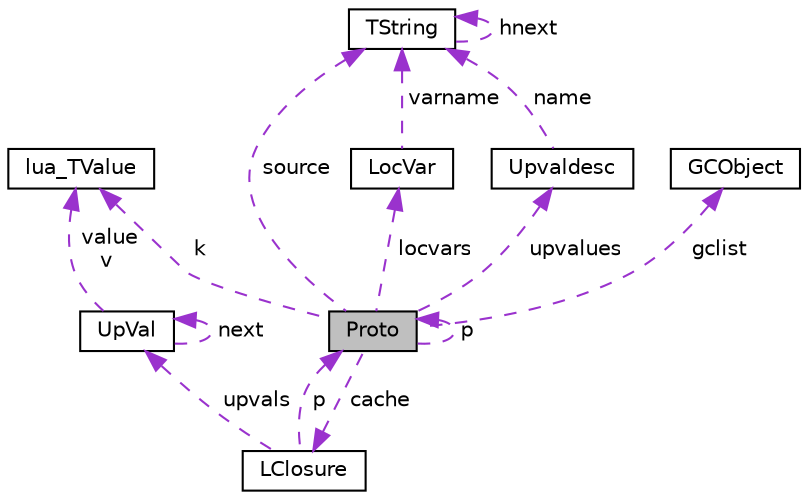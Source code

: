 digraph "Proto"
{
 // LATEX_PDF_SIZE
  edge [fontname="Helvetica",fontsize="10",labelfontname="Helvetica",labelfontsize="10"];
  node [fontname="Helvetica",fontsize="10",shape=record];
  Node1 [label="Proto",height=0.2,width=0.4,color="black", fillcolor="grey75", style="filled", fontcolor="black",tooltip=" "];
  Node2 -> Node1 [dir="back",color="darkorchid3",fontsize="10",style="dashed",label=" k" ,fontname="Helvetica"];
  Node2 [label="lua_TValue",height=0.2,width=0.4,color="black", fillcolor="white", style="filled",URL="$structlua___t_value.html",tooltip=" "];
  Node1 -> Node1 [dir="back",color="darkorchid3",fontsize="10",style="dashed",label=" p" ,fontname="Helvetica"];
  Node3 -> Node1 [dir="back",color="darkorchid3",fontsize="10",style="dashed",label=" locvars" ,fontname="Helvetica"];
  Node3 [label="LocVar",height=0.2,width=0.4,color="black", fillcolor="white", style="filled",URL="$struct_loc_var.html",tooltip=" "];
  Node4 -> Node3 [dir="back",color="darkorchid3",fontsize="10",style="dashed",label=" varname" ,fontname="Helvetica"];
  Node4 [label="TString",height=0.2,width=0.4,color="black", fillcolor="white", style="filled",URL="$struct_t_string.html",tooltip=" "];
  Node4 -> Node4 [dir="back",color="darkorchid3",fontsize="10",style="dashed",label=" hnext" ,fontname="Helvetica"];
  Node4 -> Node1 [dir="back",color="darkorchid3",fontsize="10",style="dashed",label=" source" ,fontname="Helvetica"];
  Node5 -> Node1 [dir="back",color="darkorchid3",fontsize="10",style="dashed",label=" cache" ,fontname="Helvetica"];
  Node5 [label="LClosure",height=0.2,width=0.4,color="black", fillcolor="white", style="filled",URL="$struct_l_closure.html",tooltip=" "];
  Node6 -> Node5 [dir="back",color="darkorchid3",fontsize="10",style="dashed",label=" upvals" ,fontname="Helvetica"];
  Node6 [label="UpVal",height=0.2,width=0.4,color="black", fillcolor="white", style="filled",URL="$struct_up_val.html",tooltip=" "];
  Node6 -> Node6 [dir="back",color="darkorchid3",fontsize="10",style="dashed",label=" next" ,fontname="Helvetica"];
  Node2 -> Node6 [dir="back",color="darkorchid3",fontsize="10",style="dashed",label=" value\nv" ,fontname="Helvetica"];
  Node1 -> Node5 [dir="back",color="darkorchid3",fontsize="10",style="dashed",label=" p" ,fontname="Helvetica"];
  Node7 -> Node1 [dir="back",color="darkorchid3",fontsize="10",style="dashed",label=" gclist" ,fontname="Helvetica"];
  Node7 [label="GCObject",height=0.2,width=0.4,color="black", fillcolor="white", style="filled",URL="$struct_g_c_object.html",tooltip=" "];
  Node8 -> Node1 [dir="back",color="darkorchid3",fontsize="10",style="dashed",label=" upvalues" ,fontname="Helvetica"];
  Node8 [label="Upvaldesc",height=0.2,width=0.4,color="black", fillcolor="white", style="filled",URL="$struct_upvaldesc.html",tooltip=" "];
  Node4 -> Node8 [dir="back",color="darkorchid3",fontsize="10",style="dashed",label=" name" ,fontname="Helvetica"];
}
